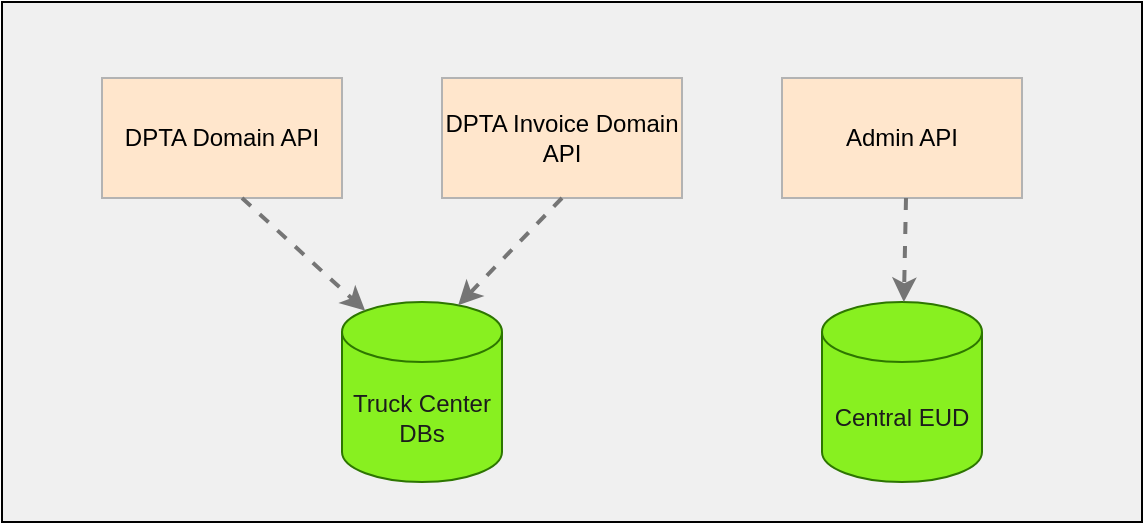 <mxfile version="24.6.0" type="github">
  <diagram name="Page-1" id="2JbFzBjvc-V36ojbB2ey">
    <mxGraphModel dx="903" dy="509" grid="1" gridSize="10" guides="1" tooltips="1" connect="1" arrows="1" fold="1" page="1" pageScale="1" pageWidth="850" pageHeight="1100" math="0" shadow="0">
      <root>
        <mxCell id="0" />
        <mxCell id="1" parent="0" />
        <mxCell id="iQQiFKTyHVDbiBIeFxv5-1" value="" style="rounded=0;whiteSpace=wrap;html=1;fillColor=#F0F0F0;" vertex="1" parent="1">
          <mxGeometry x="70" y="820" width="570" height="260" as="geometry" />
        </mxCell>
        <mxCell id="iQQiFKTyHVDbiBIeFxv5-4" value="DPTA Domain API" style="rounded=0;whiteSpace=wrap;html=1;fillColor=#ffe6cc;strokeColor=#B3B3B3;" vertex="1" parent="1">
          <mxGeometry x="120" y="858" width="120" height="60" as="geometry" />
        </mxCell>
        <mxCell id="iQQiFKTyHVDbiBIeFxv5-5" value="DPTA Invoice Domain API" style="rounded=0;whiteSpace=wrap;html=1;fillColor=#ffe6cc;strokeColor=#B3B3B3;" vertex="1" parent="1">
          <mxGeometry x="290" y="858" width="120" height="60" as="geometry" />
        </mxCell>
        <mxCell id="iQQiFKTyHVDbiBIeFxv5-6" value="Admin API" style="rounded=0;whiteSpace=wrap;html=1;fillColor=#ffe6cc;strokeColor=#B3B3B3;" vertex="1" parent="1">
          <mxGeometry x="460" y="858" width="120" height="60" as="geometry" />
        </mxCell>
        <mxCell id="iQQiFKTyHVDbiBIeFxv5-7" value="Truck Center DBs" style="shape=cylinder3;whiteSpace=wrap;html=1;boundedLbl=1;backgroundOutline=1;size=15;fillColor=#88F020;fontColor=#1C1C1C;strokeColor=#2D7600;" vertex="1" parent="1">
          <mxGeometry x="240" y="970" width="80" height="90" as="geometry" />
        </mxCell>
        <mxCell id="iQQiFKTyHVDbiBIeFxv5-8" value="Central EUD" style="shape=cylinder3;whiteSpace=wrap;html=1;boundedLbl=1;backgroundOutline=1;size=15;fillColor=#88F020;fontColor=#1C1C1C;strokeColor=#2D7600;" vertex="1" parent="1">
          <mxGeometry x="480" y="970" width="80" height="90" as="geometry" />
        </mxCell>
        <mxCell id="iQQiFKTyHVDbiBIeFxv5-9" value="" style="endArrow=classic;html=1;rounded=0;dashed=1;entryX=0.145;entryY=0;entryDx=0;entryDy=4.35;entryPerimeter=0;strokeColor=#757575;strokeWidth=2;" edge="1" parent="1" target="iQQiFKTyHVDbiBIeFxv5-7">
          <mxGeometry width="50" height="50" relative="1" as="geometry">
            <mxPoint x="190" y="918" as="sourcePoint" />
            <mxPoint x="240" y="868" as="targetPoint" />
          </mxGeometry>
        </mxCell>
        <mxCell id="iQQiFKTyHVDbiBIeFxv5-10" value="" style="endArrow=classic;html=1;rounded=0;dashed=1;entryX=0.726;entryY=0.018;entryDx=0;entryDy=0;entryPerimeter=0;strokeColor=#757575;strokeWidth=2;" edge="1" parent="1" target="iQQiFKTyHVDbiBIeFxv5-7">
          <mxGeometry width="50" height="50" relative="1" as="geometry">
            <mxPoint x="350" y="918" as="sourcePoint" />
            <mxPoint x="440" y="970" as="targetPoint" />
          </mxGeometry>
        </mxCell>
        <mxCell id="iQQiFKTyHVDbiBIeFxv5-11" value="" style="endArrow=classic;html=1;rounded=0;dashed=1;strokeColor=#757575;strokeWidth=2;" edge="1" parent="1" target="iQQiFKTyHVDbiBIeFxv5-8">
          <mxGeometry width="50" height="50" relative="1" as="geometry">
            <mxPoint x="522" y="918" as="sourcePoint" />
            <mxPoint x="470" y="972" as="targetPoint" />
          </mxGeometry>
        </mxCell>
      </root>
    </mxGraphModel>
  </diagram>
</mxfile>
